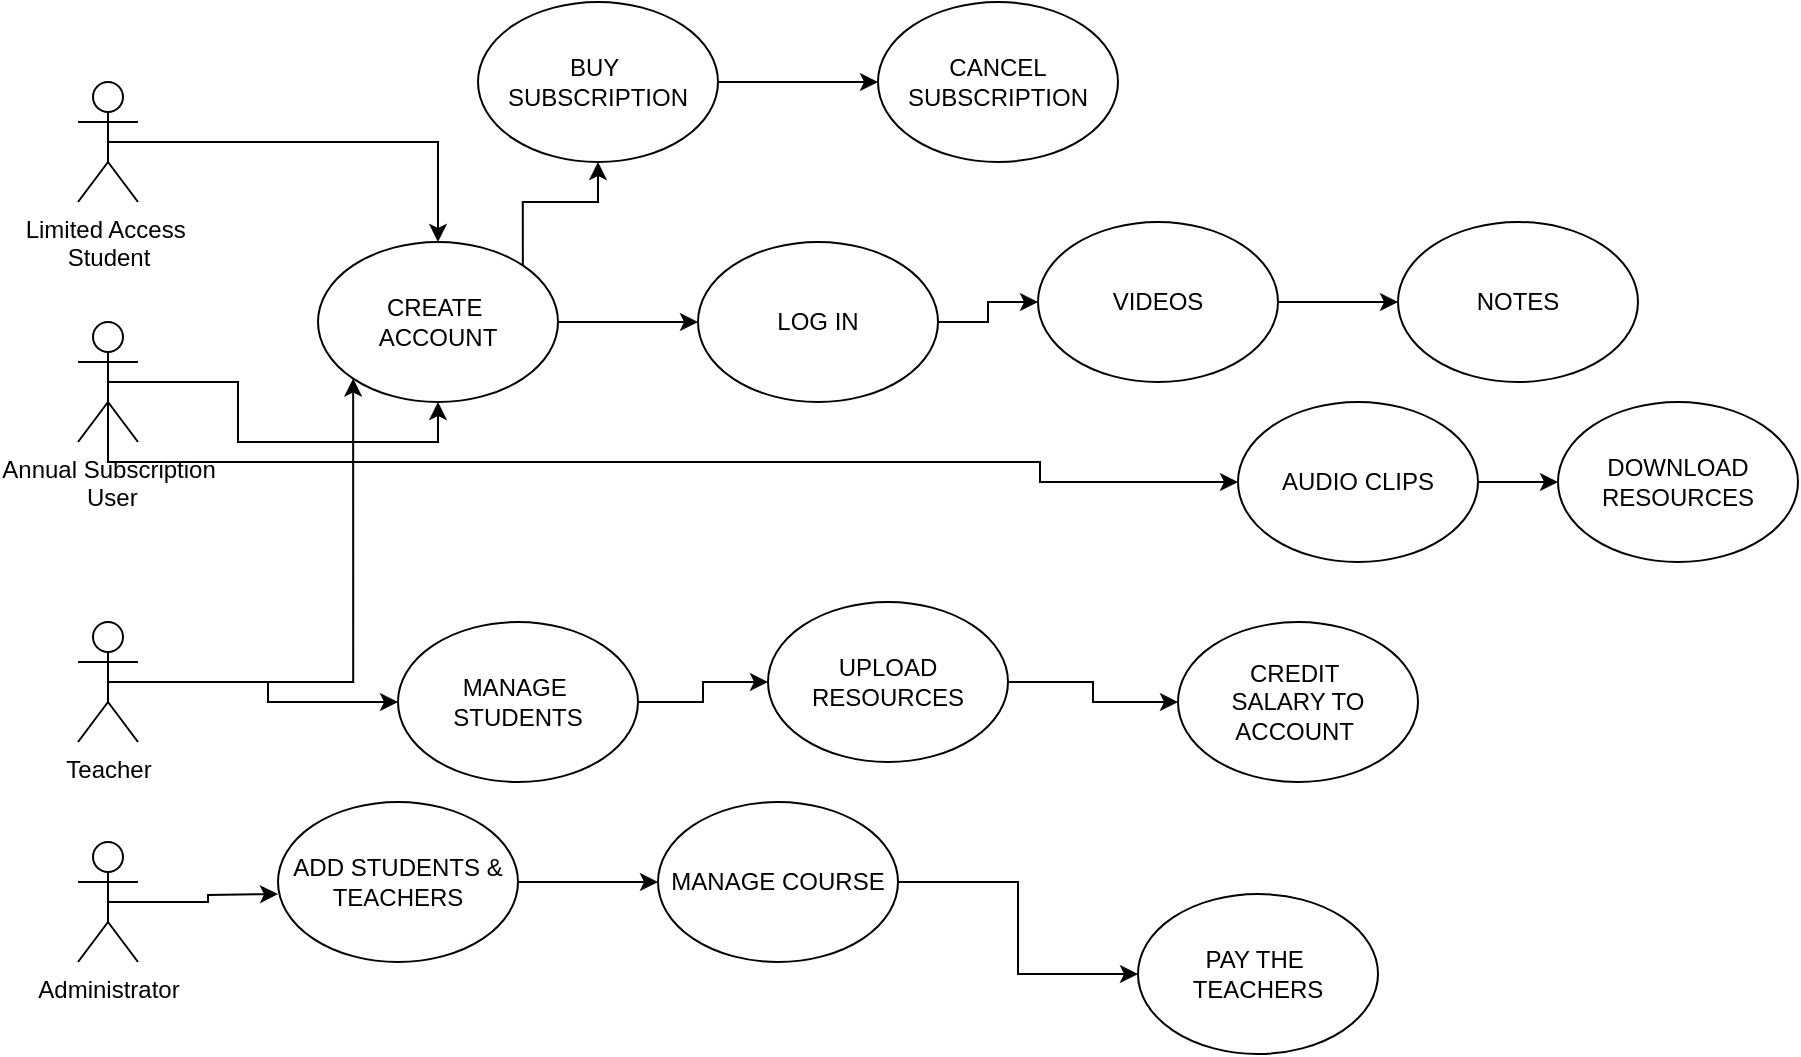 <mxfile version="24.4.13" type="github">
  <diagram name="Page-1" id="g-0T609FqU1J8dUulBDO">
    <mxGraphModel dx="1009" dy="542" grid="1" gridSize="10" guides="1" tooltips="1" connect="1" arrows="1" fold="1" page="1" pageScale="1" pageWidth="1169" pageHeight="827" math="0" shadow="0">
      <root>
        <mxCell id="0" />
        <mxCell id="1" parent="0" />
        <mxCell id="Ql9X70llBteGsmukcn4C-5" style="edgeStyle=orthogonalEdgeStyle;rounded=0;orthogonalLoop=1;jettySize=auto;html=1;exitX=0.5;exitY=0.5;exitDx=0;exitDy=0;exitPerimeter=0;entryX=0.5;entryY=1;entryDx=0;entryDy=0;" edge="1" parent="1" source="Ql9X70llBteGsmukcn4C-1" target="Ql9X70llBteGsmukcn4C-6">
          <mxGeometry relative="1" as="geometry">
            <mxPoint x="300" y="370" as="targetPoint" />
            <Array as="points">
              <mxPoint x="200" y="310" />
              <mxPoint x="200" y="340" />
              <mxPoint x="300" y="340" />
            </Array>
          </mxGeometry>
        </mxCell>
        <mxCell id="Ql9X70llBteGsmukcn4C-22" style="edgeStyle=orthogonalEdgeStyle;rounded=0;orthogonalLoop=1;jettySize=auto;html=1;exitX=0.5;exitY=0.5;exitDx=0;exitDy=0;exitPerimeter=0;" edge="1" parent="1" source="Ql9X70llBteGsmukcn4C-1" target="Ql9X70llBteGsmukcn4C-23">
          <mxGeometry relative="1" as="geometry">
            <mxPoint x="630" y="360" as="targetPoint" />
            <Array as="points">
              <mxPoint x="135" y="350" />
              <mxPoint x="601" y="350" />
            </Array>
          </mxGeometry>
        </mxCell>
        <mxCell id="Ql9X70llBteGsmukcn4C-1" value="&lt;div&gt;Annual Subscription&lt;/div&gt;&lt;div&gt;&amp;nbsp;User&lt;/div&gt;" style="shape=umlActor;verticalLabelPosition=bottom;verticalAlign=top;html=1;outlineConnect=0;" vertex="1" parent="1">
          <mxGeometry x="120" y="280" width="30" height="60" as="geometry" />
        </mxCell>
        <mxCell id="Ql9X70llBteGsmukcn4C-10" style="edgeStyle=orthogonalEdgeStyle;rounded=0;orthogonalLoop=1;jettySize=auto;html=1;exitX=0.5;exitY=0.5;exitDx=0;exitDy=0;exitPerimeter=0;" edge="1" parent="1" source="Ql9X70llBteGsmukcn4C-2">
          <mxGeometry relative="1" as="geometry">
            <mxPoint x="220" y="566" as="targetPoint" />
          </mxGeometry>
        </mxCell>
        <mxCell id="Ql9X70llBteGsmukcn4C-2" value="Administrator&lt;br&gt;&lt;div&gt;&lt;br&gt;&lt;/div&gt;" style="shape=umlActor;verticalLabelPosition=bottom;verticalAlign=top;html=1;outlineConnect=0;" vertex="1" parent="1">
          <mxGeometry x="120" y="540" width="30" height="60" as="geometry" />
        </mxCell>
        <mxCell id="Ql9X70llBteGsmukcn4C-4" style="edgeStyle=orthogonalEdgeStyle;rounded=0;orthogonalLoop=1;jettySize=auto;html=1;exitX=0.5;exitY=0.5;exitDx=0;exitDy=0;exitPerimeter=0;entryX=0.5;entryY=0;entryDx=0;entryDy=0;" edge="1" parent="1" source="Ql9X70llBteGsmukcn4C-3" target="Ql9X70llBteGsmukcn4C-6">
          <mxGeometry relative="1" as="geometry">
            <mxPoint x="300" y="220" as="targetPoint" />
          </mxGeometry>
        </mxCell>
        <mxCell id="Ql9X70llBteGsmukcn4C-3" value="&lt;div&gt;Limited Access&amp;nbsp;&lt;/div&gt;&lt;div&gt;Student&lt;/div&gt;" style="shape=umlActor;verticalLabelPosition=bottom;verticalAlign=top;html=1;outlineConnect=0;" vertex="1" parent="1">
          <mxGeometry x="120" y="160" width="30" height="60" as="geometry" />
        </mxCell>
        <mxCell id="Ql9X70llBteGsmukcn4C-7" style="edgeStyle=orthogonalEdgeStyle;rounded=0;orthogonalLoop=1;jettySize=auto;html=1;exitX=1;exitY=0.5;exitDx=0;exitDy=0;" edge="1" parent="1" source="Ql9X70llBteGsmukcn4C-6">
          <mxGeometry relative="1" as="geometry">
            <mxPoint x="430" y="280" as="targetPoint" />
          </mxGeometry>
        </mxCell>
        <mxCell id="Ql9X70llBteGsmukcn4C-40" style="edgeStyle=orthogonalEdgeStyle;rounded=0;orthogonalLoop=1;jettySize=auto;html=1;exitX=1;exitY=0;exitDx=0;exitDy=0;" edge="1" parent="1" source="Ql9X70llBteGsmukcn4C-6" target="Ql9X70llBteGsmukcn4C-41">
          <mxGeometry relative="1" as="geometry">
            <mxPoint x="380" y="220" as="targetPoint" />
          </mxGeometry>
        </mxCell>
        <mxCell id="Ql9X70llBteGsmukcn4C-6" value="CREATE&amp;nbsp;&lt;div&gt;ACCOUNT&lt;/div&gt;" style="ellipse;whiteSpace=wrap;html=1;" vertex="1" parent="1">
          <mxGeometry x="240" y="240" width="120" height="80" as="geometry" />
        </mxCell>
        <mxCell id="Ql9X70llBteGsmukcn4C-21" style="edgeStyle=orthogonalEdgeStyle;rounded=0;orthogonalLoop=1;jettySize=auto;html=1;exitX=1;exitY=0.5;exitDx=0;exitDy=0;" edge="1" parent="1" source="Ql9X70llBteGsmukcn4C-8" target="Ql9X70llBteGsmukcn4C-17">
          <mxGeometry relative="1" as="geometry" />
        </mxCell>
        <mxCell id="Ql9X70llBteGsmukcn4C-8" value="LOG IN" style="ellipse;whiteSpace=wrap;html=1;" vertex="1" parent="1">
          <mxGeometry x="430" y="240" width="120" height="80" as="geometry" />
        </mxCell>
        <mxCell id="Ql9X70llBteGsmukcn4C-28" style="edgeStyle=orthogonalEdgeStyle;rounded=0;orthogonalLoop=1;jettySize=auto;html=1;exitX=1;exitY=0.5;exitDx=0;exitDy=0;" edge="1" parent="1" source="Ql9X70llBteGsmukcn4C-11" target="Ql9X70llBteGsmukcn4C-29">
          <mxGeometry relative="1" as="geometry">
            <mxPoint x="410" y="566" as="targetPoint" />
          </mxGeometry>
        </mxCell>
        <mxCell id="Ql9X70llBteGsmukcn4C-11" value="ADD STUDENTS &amp;amp; TEACHERS" style="ellipse;whiteSpace=wrap;html=1;" vertex="1" parent="1">
          <mxGeometry x="220" y="520" width="120" height="80" as="geometry" />
        </mxCell>
        <mxCell id="Ql9X70llBteGsmukcn4C-24" style="edgeStyle=orthogonalEdgeStyle;rounded=0;orthogonalLoop=1;jettySize=auto;html=1;exitX=1;exitY=0.5;exitDx=0;exitDy=0;" edge="1" parent="1" source="Ql9X70llBteGsmukcn4C-17" target="Ql9X70llBteGsmukcn4C-25">
          <mxGeometry relative="1" as="geometry">
            <mxPoint x="750" y="270" as="targetPoint" />
          </mxGeometry>
        </mxCell>
        <mxCell id="Ql9X70llBteGsmukcn4C-17" value="VIDEOS" style="ellipse;whiteSpace=wrap;html=1;" vertex="1" parent="1">
          <mxGeometry x="600" y="230" width="120" height="80" as="geometry" />
        </mxCell>
        <mxCell id="Ql9X70llBteGsmukcn4C-26" style="edgeStyle=orthogonalEdgeStyle;rounded=0;orthogonalLoop=1;jettySize=auto;html=1;exitX=1;exitY=0.5;exitDx=0;exitDy=0;" edge="1" parent="1" source="Ql9X70llBteGsmukcn4C-23" target="Ql9X70llBteGsmukcn4C-27">
          <mxGeometry relative="1" as="geometry">
            <mxPoint x="870" y="360" as="targetPoint" />
          </mxGeometry>
        </mxCell>
        <mxCell id="Ql9X70llBteGsmukcn4C-23" value="AUDIO CLIPS" style="ellipse;whiteSpace=wrap;html=1;" vertex="1" parent="1">
          <mxGeometry x="700" y="320" width="120" height="80" as="geometry" />
        </mxCell>
        <mxCell id="Ql9X70llBteGsmukcn4C-25" value="NOTES" style="ellipse;whiteSpace=wrap;html=1;" vertex="1" parent="1">
          <mxGeometry x="780" y="230" width="120" height="80" as="geometry" />
        </mxCell>
        <mxCell id="Ql9X70llBteGsmukcn4C-27" value="DOWNLOAD RESOURCES" style="ellipse;whiteSpace=wrap;html=1;" vertex="1" parent="1">
          <mxGeometry x="860" y="320" width="120" height="80" as="geometry" />
        </mxCell>
        <mxCell id="Ql9X70llBteGsmukcn4C-31" value="" style="edgeStyle=orthogonalEdgeStyle;rounded=0;orthogonalLoop=1;jettySize=auto;html=1;" edge="1" parent="1" source="Ql9X70llBteGsmukcn4C-29" target="Ql9X70llBteGsmukcn4C-30">
          <mxGeometry relative="1" as="geometry" />
        </mxCell>
        <mxCell id="Ql9X70llBteGsmukcn4C-29" value="MANAGE COURSE" style="ellipse;whiteSpace=wrap;html=1;" vertex="1" parent="1">
          <mxGeometry x="410" y="520" width="120" height="80" as="geometry" />
        </mxCell>
        <mxCell id="Ql9X70llBteGsmukcn4C-30" value="PAY THE&amp;nbsp;&lt;div&gt;TEACHERS&lt;/div&gt;" style="ellipse;whiteSpace=wrap;html=1;" vertex="1" parent="1">
          <mxGeometry x="650" y="566" width="120" height="80" as="geometry" />
        </mxCell>
        <mxCell id="Ql9X70llBteGsmukcn4C-33" style="edgeStyle=orthogonalEdgeStyle;rounded=0;orthogonalLoop=1;jettySize=auto;html=1;exitX=0.5;exitY=0.5;exitDx=0;exitDy=0;exitPerimeter=0;" edge="1" parent="1" source="Ql9X70llBteGsmukcn4C-32" target="Ql9X70llBteGsmukcn4C-35">
          <mxGeometry relative="1" as="geometry">
            <mxPoint x="210" y="460" as="targetPoint" />
          </mxGeometry>
        </mxCell>
        <mxCell id="Ql9X70llBteGsmukcn4C-36" style="edgeStyle=orthogonalEdgeStyle;rounded=0;orthogonalLoop=1;jettySize=auto;html=1;exitX=0.5;exitY=0.5;exitDx=0;exitDy=0;exitPerimeter=0;entryX=0;entryY=1;entryDx=0;entryDy=0;" edge="1" parent="1" source="Ql9X70llBteGsmukcn4C-32" target="Ql9X70llBteGsmukcn4C-6">
          <mxGeometry relative="1" as="geometry" />
        </mxCell>
        <mxCell id="Ql9X70llBteGsmukcn4C-32" value="&lt;div&gt;Teacher&lt;/div&gt;" style="shape=umlActor;verticalLabelPosition=bottom;verticalAlign=top;html=1;outlineConnect=0;" vertex="1" parent="1">
          <mxGeometry x="120" y="430" width="30" height="60" as="geometry" />
        </mxCell>
        <mxCell id="Ql9X70llBteGsmukcn4C-39" style="edgeStyle=orthogonalEdgeStyle;rounded=0;orthogonalLoop=1;jettySize=auto;html=1;exitX=1;exitY=0.5;exitDx=0;exitDy=0;entryX=0;entryY=0.5;entryDx=0;entryDy=0;" edge="1" parent="1" source="Ql9X70llBteGsmukcn4C-34" target="Ql9X70llBteGsmukcn4C-38">
          <mxGeometry relative="1" as="geometry" />
        </mxCell>
        <mxCell id="Ql9X70llBteGsmukcn4C-34" value="UPLOAD RESOURCES" style="ellipse;whiteSpace=wrap;html=1;" vertex="1" parent="1">
          <mxGeometry x="465" y="420" width="120" height="80" as="geometry" />
        </mxCell>
        <mxCell id="Ql9X70llBteGsmukcn4C-37" style="edgeStyle=orthogonalEdgeStyle;rounded=0;orthogonalLoop=1;jettySize=auto;html=1;exitX=1;exitY=0.5;exitDx=0;exitDy=0;entryX=0;entryY=0.5;entryDx=0;entryDy=0;" edge="1" parent="1" source="Ql9X70llBteGsmukcn4C-35" target="Ql9X70llBteGsmukcn4C-34">
          <mxGeometry relative="1" as="geometry" />
        </mxCell>
        <mxCell id="Ql9X70llBteGsmukcn4C-35" value="MANAGE&amp;nbsp;&lt;div&gt;STUDENTS&lt;/div&gt;" style="ellipse;whiteSpace=wrap;html=1;" vertex="1" parent="1">
          <mxGeometry x="280" y="430" width="120" height="80" as="geometry" />
        </mxCell>
        <mxCell id="Ql9X70llBteGsmukcn4C-38" value="CREDIT&amp;nbsp;&lt;div&gt;SALARY TO ACCOUNT&amp;nbsp;&lt;/div&gt;" style="ellipse;whiteSpace=wrap;html=1;" vertex="1" parent="1">
          <mxGeometry x="670" y="430" width="120" height="80" as="geometry" />
        </mxCell>
        <mxCell id="Ql9X70llBteGsmukcn4C-43" value="" style="edgeStyle=orthogonalEdgeStyle;rounded=0;orthogonalLoop=1;jettySize=auto;html=1;" edge="1" parent="1" source="Ql9X70llBteGsmukcn4C-41" target="Ql9X70llBteGsmukcn4C-42">
          <mxGeometry relative="1" as="geometry" />
        </mxCell>
        <mxCell id="Ql9X70llBteGsmukcn4C-41" value="BUY&amp;nbsp;&lt;div&gt;SUBSCRIPTION&lt;/div&gt;" style="ellipse;whiteSpace=wrap;html=1;" vertex="1" parent="1">
          <mxGeometry x="320" y="120" width="120" height="80" as="geometry" />
        </mxCell>
        <mxCell id="Ql9X70llBteGsmukcn4C-42" value="CANCEL SUBSCRIPTION" style="ellipse;whiteSpace=wrap;html=1;" vertex="1" parent="1">
          <mxGeometry x="520" y="120" width="120" height="80" as="geometry" />
        </mxCell>
      </root>
    </mxGraphModel>
  </diagram>
</mxfile>
